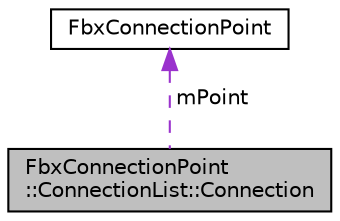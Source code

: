 digraph "FbxConnectionPoint::ConnectionList::Connection"
{
  edge [fontname="Helvetica",fontsize="10",labelfontname="Helvetica",labelfontsize="10"];
  node [fontname="Helvetica",fontsize="10",shape=record];
  Node1 [label="FbxConnectionPoint\l::ConnectionList::Connection",height=0.2,width=0.4,color="black", fillcolor="grey75", style="filled", fontcolor="black"];
  Node2 -> Node1 [dir="back",color="darkorchid3",fontsize="10",style="dashed",label=" mPoint" ,fontname="Helvetica"];
  Node2 [label="FbxConnectionPoint",height=0.2,width=0.4,color="black", fillcolor="white", style="filled",URL="$class_fbx_connection_point.html"];
}

